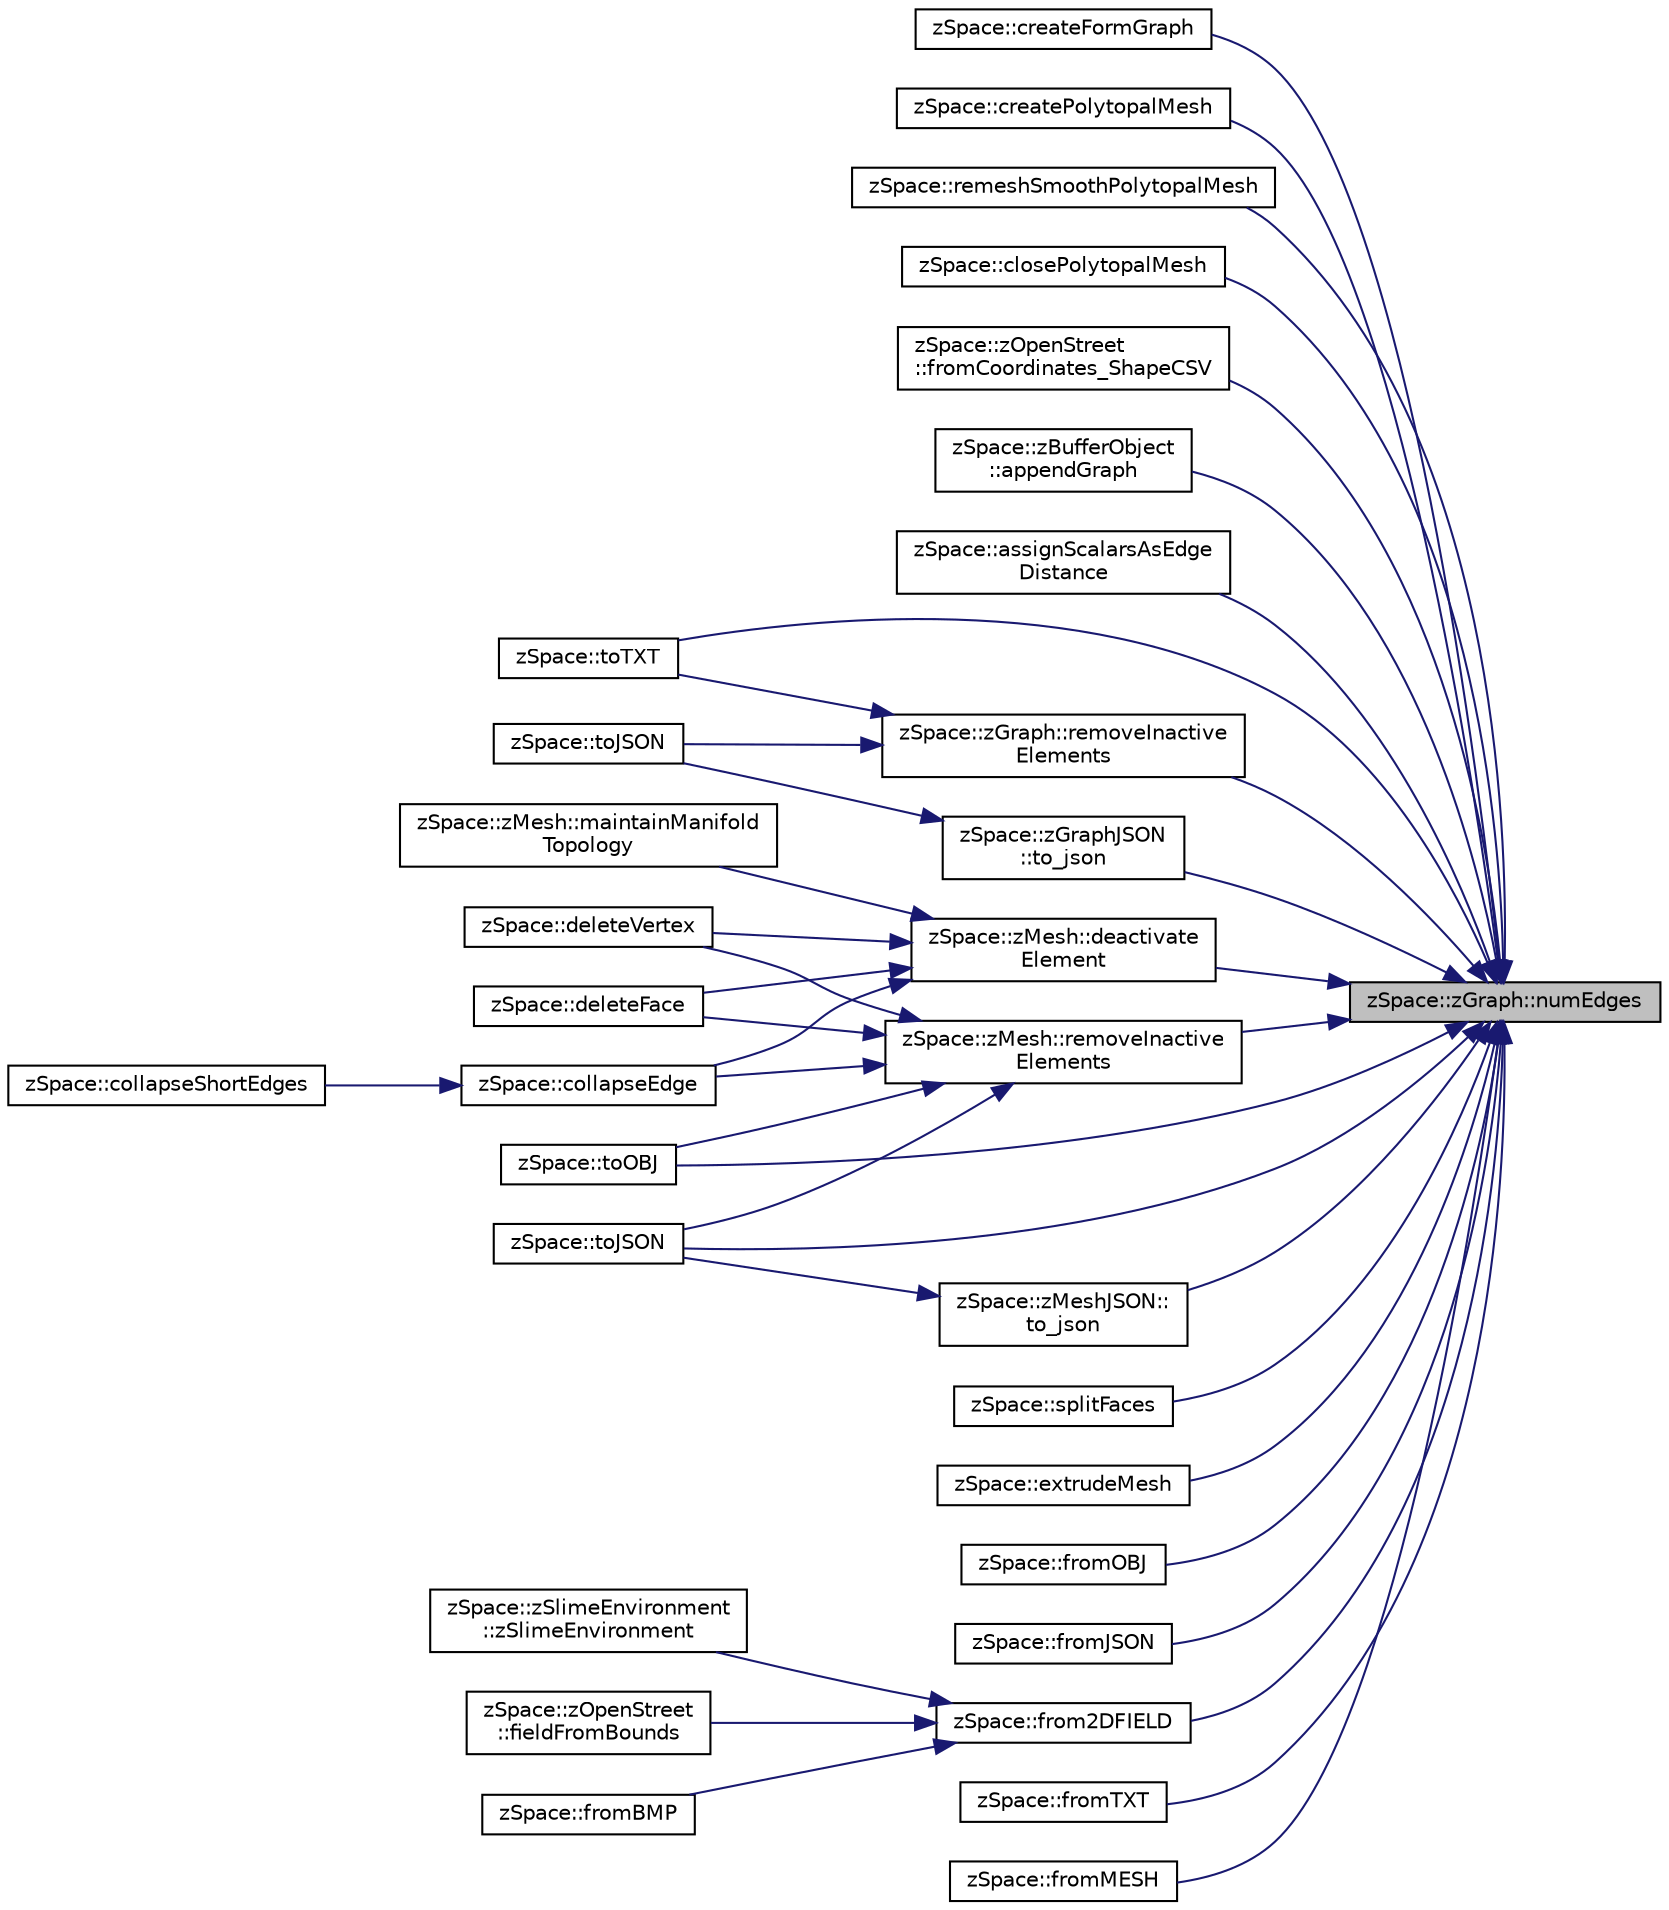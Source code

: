 digraph "zSpace::zGraph::numEdges"
{
 // LATEX_PDF_SIZE
  edge [fontname="Helvetica",fontsize="10",labelfontname="Helvetica",labelfontsize="10"];
  node [fontname="Helvetica",fontsize="10",shape=record];
  rankdir="RL";
  Node284 [label="zSpace::zGraph::numEdges",height=0.2,width=0.4,color="black", fillcolor="grey75", style="filled", fontcolor="black",tooltip="This method returns the number of half edges in the graph or mesh."];
  Node284 -> Node285 [dir="back",color="midnightblue",fontsize="10",style="solid",fontname="Helvetica"];
  Node285 [label="zSpace::createFormGraph",height=0.2,width=0.4,color="black", fillcolor="white", style="filled",URL="$group__z_polytopal.html#gaf287517e616400c266239e2aa3562b3e",tooltip="This method creates the center line graph based on the input volume meshes."];
  Node284 -> Node286 [dir="back",color="midnightblue",fontsize="10",style="solid",fontname="Helvetica"];
  Node286 [label="zSpace::createPolytopalMesh",height=0.2,width=0.4,color="black", fillcolor="white", style="filled",URL="$group__z_polytopal.html#gaf251bb68cd900abe02f923fa4f54686c",tooltip="This method creates the polytopal mesh based on the input volume mesh and its center line graph."];
  Node284 -> Node287 [dir="back",color="midnightblue",fontsize="10",style="solid",fontname="Helvetica"];
  Node287 [label="zSpace::remeshSmoothPolytopalMesh",height=0.2,width=0.4,color="black", fillcolor="white", style="filled",URL="$group__z_polytopal.html#ga5dd7e372cf8287c0434778b2e58d41f1",tooltip="This method remeshes the smoothed polytopal mesh to have rulings in ony one direction."];
  Node284 -> Node288 [dir="back",color="midnightblue",fontsize="10",style="solid",fontname="Helvetica"];
  Node288 [label="zSpace::closePolytopalMesh",height=0.2,width=0.4,color="black", fillcolor="white", style="filled",URL="$group__z_polytopal.html#gae190027ab219b334781def349d7b08fb",tooltip="This method closes the smooth polytopal mesh."];
  Node284 -> Node289 [dir="back",color="midnightblue",fontsize="10",style="solid",fontname="Helvetica"];
  Node289 [label="zSpace::zOpenStreet\l::fromCoordinates_ShapeCSV",height=0.2,width=0.4,color="black", fillcolor="white", style="filled",URL="$classz_space_1_1z_open_street.html#a1f424a620d6a85c3d5d54f8a92a95005",tooltip="This method gets mesh and data attributes from input shape CSV data files."];
  Node284 -> Node290 [dir="back",color="midnightblue",fontsize="10",style="solid",fontname="Helvetica"];
  Node290 [label="zSpace::zBufferObject\l::appendGraph",height=0.2,width=0.4,color="black", fillcolor="white", style="filled",URL="$classz_space_1_1z_buffer_object.html#a435dffa7c25389e962ea22c0278707ec",tooltip="This method appends zGraph to the buffer."];
  Node284 -> Node291 [dir="back",color="midnightblue",fontsize="10",style="solid",fontname="Helvetica"];
  Node291 [label="zSpace::assignScalarsAsEdge\lDistance",height=0.2,width=0.4,color="black", fillcolor="white", style="filled",URL="$group__z_field2_d_utilities.html#ga9b9b7c2e08f35363c4e937cd3f8fccfb",tooltip="This method creates a edge distance Field from the input mesh."];
  Node284 -> Node292 [dir="back",color="midnightblue",fontsize="10",style="solid",fontname="Helvetica"];
  Node292 [label="zSpace::zGraph::removeInactive\lElements",height=0.2,width=0.4,color="black", fillcolor="white", style="filled",URL="$classz_space_1_1z_graph.html#afdd947e992fda2487ef6a5a3487d9e6b",tooltip="This method removes inactive elements from the array connected with the input type."];
  Node292 -> Node293 [dir="back",color="midnightblue",fontsize="10",style="solid",fontname="Helvetica"];
  Node293 [label="zSpace::toTXT",height=0.2,width=0.4,color="black", fillcolor="white", style="filled",URL="$group__z_i_o___graph.html#ga6578d361dabd565a48e2093a80e6f8b6",tooltip="This method exports zGraph to a TXT file format."];
  Node292 -> Node294 [dir="back",color="midnightblue",fontsize="10",style="solid",fontname="Helvetica"];
  Node294 [label="zSpace::toJSON",height=0.2,width=0.4,color="black", fillcolor="white", style="filled",URL="$group__z_i_o___graph.html#gac49cfef1063731952f6decc21775c747",tooltip="This method exports zGraph to a JSON file format using JSON Modern Library."];
  Node284 -> Node295 [dir="back",color="midnightblue",fontsize="10",style="solid",fontname="Helvetica"];
  Node295 [label="zSpace::zMesh::deactivate\lElement",height=0.2,width=0.4,color="black", fillcolor="white", style="filled",URL="$classz_space_1_1z_mesh.html#aea35829fdb54f511f93cef10c85da66c",tooltip="This method deactivates the input elements from the array connected with the input type."];
  Node295 -> Node296 [dir="back",color="midnightblue",fontsize="10",style="solid",fontname="Helvetica"];
  Node296 [label="zSpace::zMesh::maintainManifold\lTopology",height=0.2,width=0.4,color="black", fillcolor="white", style="filled",URL="$classz_space_1_1z_mesh.html#ae66609043bee62d706443ac5dc47304f",tooltip="This method cleans up the mesh to maintain manifolod topology."];
  Node295 -> Node297 [dir="back",color="midnightblue",fontsize="10",style="solid",fontname="Helvetica"];
  Node297 [label="zSpace::deleteVertex",height=0.2,width=0.4,color="black", fillcolor="white", style="filled",URL="$group__z_mesh_modifiers.html#ga20644ac4933b8ae055b0eb47a9df8420",tooltip="This method deletes the mesh vertex given by the input vertex index."];
  Node295 -> Node298 [dir="back",color="midnightblue",fontsize="10",style="solid",fontname="Helvetica"];
  Node298 [label="zSpace::deleteFace",height=0.2,width=0.4,color="black", fillcolor="white", style="filled",URL="$group__z_mesh_modifiers.html#ga24ab0fcd418ba91e387838fdc4711787",tooltip="This method deletes the mesh face given by the input face index."];
  Node295 -> Node299 [dir="back",color="midnightblue",fontsize="10",style="solid",fontname="Helvetica"];
  Node299 [label="zSpace::collapseEdge",height=0.2,width=0.4,color="black", fillcolor="white", style="filled",URL="$group__z_mesh_modifiers.html#ga77533a4e95924fa8c030ba013eef1ec6",tooltip="This method collapses an edge into a vertex."];
  Node299 -> Node300 [dir="back",color="midnightblue",fontsize="10",style="solid",fontname="Helvetica"];
  Node300 [label="zSpace::collapseShortEdges",height=0.2,width=0.4,color="black", fillcolor="white", style="filled",URL="$group__z_mesh_modifiers.html#ga14350e97740cec4f835125fb286fc071",tooltip="This method collapses an edge shorter than the given minimum edge length value if the collapsing does..."];
  Node284 -> Node301 [dir="back",color="midnightblue",fontsize="10",style="solid",fontname="Helvetica"];
  Node301 [label="zSpace::zMesh::removeInactive\lElements",height=0.2,width=0.4,color="black", fillcolor="white", style="filled",URL="$classz_space_1_1z_mesh.html#ab21d59eecb169921b427a7e766d47aa5",tooltip="This method removes inactive elements from the array connected with the input type."];
  Node301 -> Node297 [dir="back",color="midnightblue",fontsize="10",style="solid",fontname="Helvetica"];
  Node301 -> Node298 [dir="back",color="midnightblue",fontsize="10",style="solid",fontname="Helvetica"];
  Node301 -> Node299 [dir="back",color="midnightblue",fontsize="10",style="solid",fontname="Helvetica"];
  Node301 -> Node302 [dir="back",color="midnightblue",fontsize="10",style="solid",fontname="Helvetica"];
  Node302 [label="zSpace::toOBJ",height=0.2,width=0.4,color="black", fillcolor="white", style="filled",URL="$group__z_i_o___mesh.html#ga56d1123fee7864f1a5da2f740b9e589d",tooltip="This method exports zMesh as an OBJ file."];
  Node301 -> Node303 [dir="back",color="midnightblue",fontsize="10",style="solid",fontname="Helvetica"];
  Node303 [label="zSpace::toJSON",height=0.2,width=0.4,color="black", fillcolor="white", style="filled",URL="$group__z_i_o___mesh.html#ga6fccda275363a86353d2750673122d6f",tooltip="This method exports zMesh to a JSON file format using JSON Modern Library."];
  Node284 -> Node304 [dir="back",color="midnightblue",fontsize="10",style="solid",fontname="Helvetica"];
  Node304 [label="zSpace::splitFaces",height=0.2,width=0.4,color="black", fillcolor="white", style="filled",URL="$group__z_mesh_modifiers.html#gaeda022d590a10b38c94e75bc0e278d80",tooltip="This method splits a set of edges and faces of a mesh in a continuous manner."];
  Node284 -> Node305 [dir="back",color="midnightblue",fontsize="10",style="solid",fontname="Helvetica"];
  Node305 [label="zSpace::extrudeMesh",height=0.2,width=0.4,color="black", fillcolor="white", style="filled",URL="$group__z_mesh_utilities.html#ga6f2ce938aa8bb72d5b4649115d76d9c8",tooltip="This method returns an extruded mesh from the input mesh."];
  Node284 -> Node302 [dir="back",color="midnightblue",fontsize="10",style="solid",fontname="Helvetica"];
  Node284 -> Node303 [dir="back",color="midnightblue",fontsize="10",style="solid",fontname="Helvetica"];
  Node284 -> Node306 [dir="back",color="midnightblue",fontsize="10",style="solid",fontname="Helvetica"];
  Node306 [label="zSpace::fromOBJ",height=0.2,width=0.4,color="black", fillcolor="white", style="filled",URL="$group__z_i_o___mesh.html#gad60778d5e70ebdcc0bd24babf3afa810",tooltip="This method imports zMesh from an OBJ file."];
  Node284 -> Node307 [dir="back",color="midnightblue",fontsize="10",style="solid",fontname="Helvetica"];
  Node307 [label="zSpace::fromJSON",height=0.2,width=0.4,color="black", fillcolor="white", style="filled",URL="$group__z_i_o___mesh.html#gad2f07c6da97272b61502c6fab57d83b0",tooltip="This method imports zMesh from a JSON file format using JSON Modern Library."];
  Node284 -> Node308 [dir="back",color="midnightblue",fontsize="10",style="solid",fontname="Helvetica"];
  Node308 [label="zSpace::from2DFIELD",height=0.2,width=0.4,color="black", fillcolor="white", style="filled",URL="$group__z_i_o___mesh.html#ga9501fa762906c00a7e243a21ceda4a1e",tooltip="This method creates a mesh from the input scalar field."];
  Node308 -> Node309 [dir="back",color="midnightblue",fontsize="10",style="solid",fontname="Helvetica"];
  Node309 [label="zSpace::zSlimeEnvironment\l::zSlimeEnvironment",height=0.2,width=0.4,color="black", fillcolor="white", style="filled",URL="$classz_space_1_1z_slime_environment.html#a7696311d42321327c2fe1bef3f3856f9",tooltip="Default constructor."];
  Node308 -> Node310 [dir="back",color="midnightblue",fontsize="10",style="solid",fontname="Helvetica"];
  Node310 [label="zSpace::zOpenStreet\l::fieldFromBounds",height=0.2,width=0.4,color="black", fillcolor="white", style="filled",URL="$classz_space_1_1z_open_street.html#afbc7adca0c9d2ee4635de29baba0b5b5",tooltip="This method computes the scalar field from the bounds and input resolution. It also computes the fiel..."];
  Node308 -> Node311 [dir="back",color="midnightblue",fontsize="10",style="solid",fontname="Helvetica"];
  Node311 [label="zSpace::fromBMP",height=0.2,width=0.4,color="black", fillcolor="white", style="filled",URL="$group__z_i_o___field2_d.html#ga49184e30ceb6f1a83c2907029cbeb9a1",tooltip="This method imorts the input bitmap file and creates the corresponding field and field mesh...."];
  Node284 -> Node312 [dir="back",color="midnightblue",fontsize="10",style="solid",fontname="Helvetica"];
  Node312 [label="zSpace::fromTXT",height=0.2,width=0.4,color="black", fillcolor="white", style="filled",URL="$group__z_i_o___graph.html#ga8a777733141d990b954475902e8a8cdc",tooltip="This method imports zGraph from an TXT file."];
  Node284 -> Node313 [dir="back",color="midnightblue",fontsize="10",style="solid",fontname="Helvetica"];
  Node313 [label="zSpace::fromMESH",height=0.2,width=0.4,color="black", fillcolor="white", style="filled",URL="$group__z_i_o___graph.html#gaf0c07f18c8822ecfe7fc06304527d209",tooltip="This method creates zGraph from a input zMesh."];
  Node284 -> Node293 [dir="back",color="midnightblue",fontsize="10",style="solid",fontname="Helvetica"];
  Node284 -> Node314 [dir="back",color="midnightblue",fontsize="10",style="solid",fontname="Helvetica"];
  Node314 [label="zSpace::zMeshJSON::\lto_json",height=0.2,width=0.4,color="black", fillcolor="white", style="filled",URL="$classz_space_1_1z_mesh_j_s_o_n.html#a2f9c901ed11d790ecec40f3ca6ea4a17",tooltip="This method creates the JSON file from the input zMesh using JSON Modern Library."];
  Node314 -> Node303 [dir="back",color="midnightblue",fontsize="10",style="solid",fontname="Helvetica"];
  Node284 -> Node315 [dir="back",color="midnightblue",fontsize="10",style="solid",fontname="Helvetica"];
  Node315 [label="zSpace::zGraphJSON\l::to_json",height=0.2,width=0.4,color="black", fillcolor="white", style="filled",URL="$classz_space_1_1z_graph_j_s_o_n.html#a0325de934ba660bfda600cd91beafc6c",tooltip="This method creates the JSON file from the input zGraph using JSON Modern Library."];
  Node315 -> Node294 [dir="back",color="midnightblue",fontsize="10",style="solid",fontname="Helvetica"];
}
